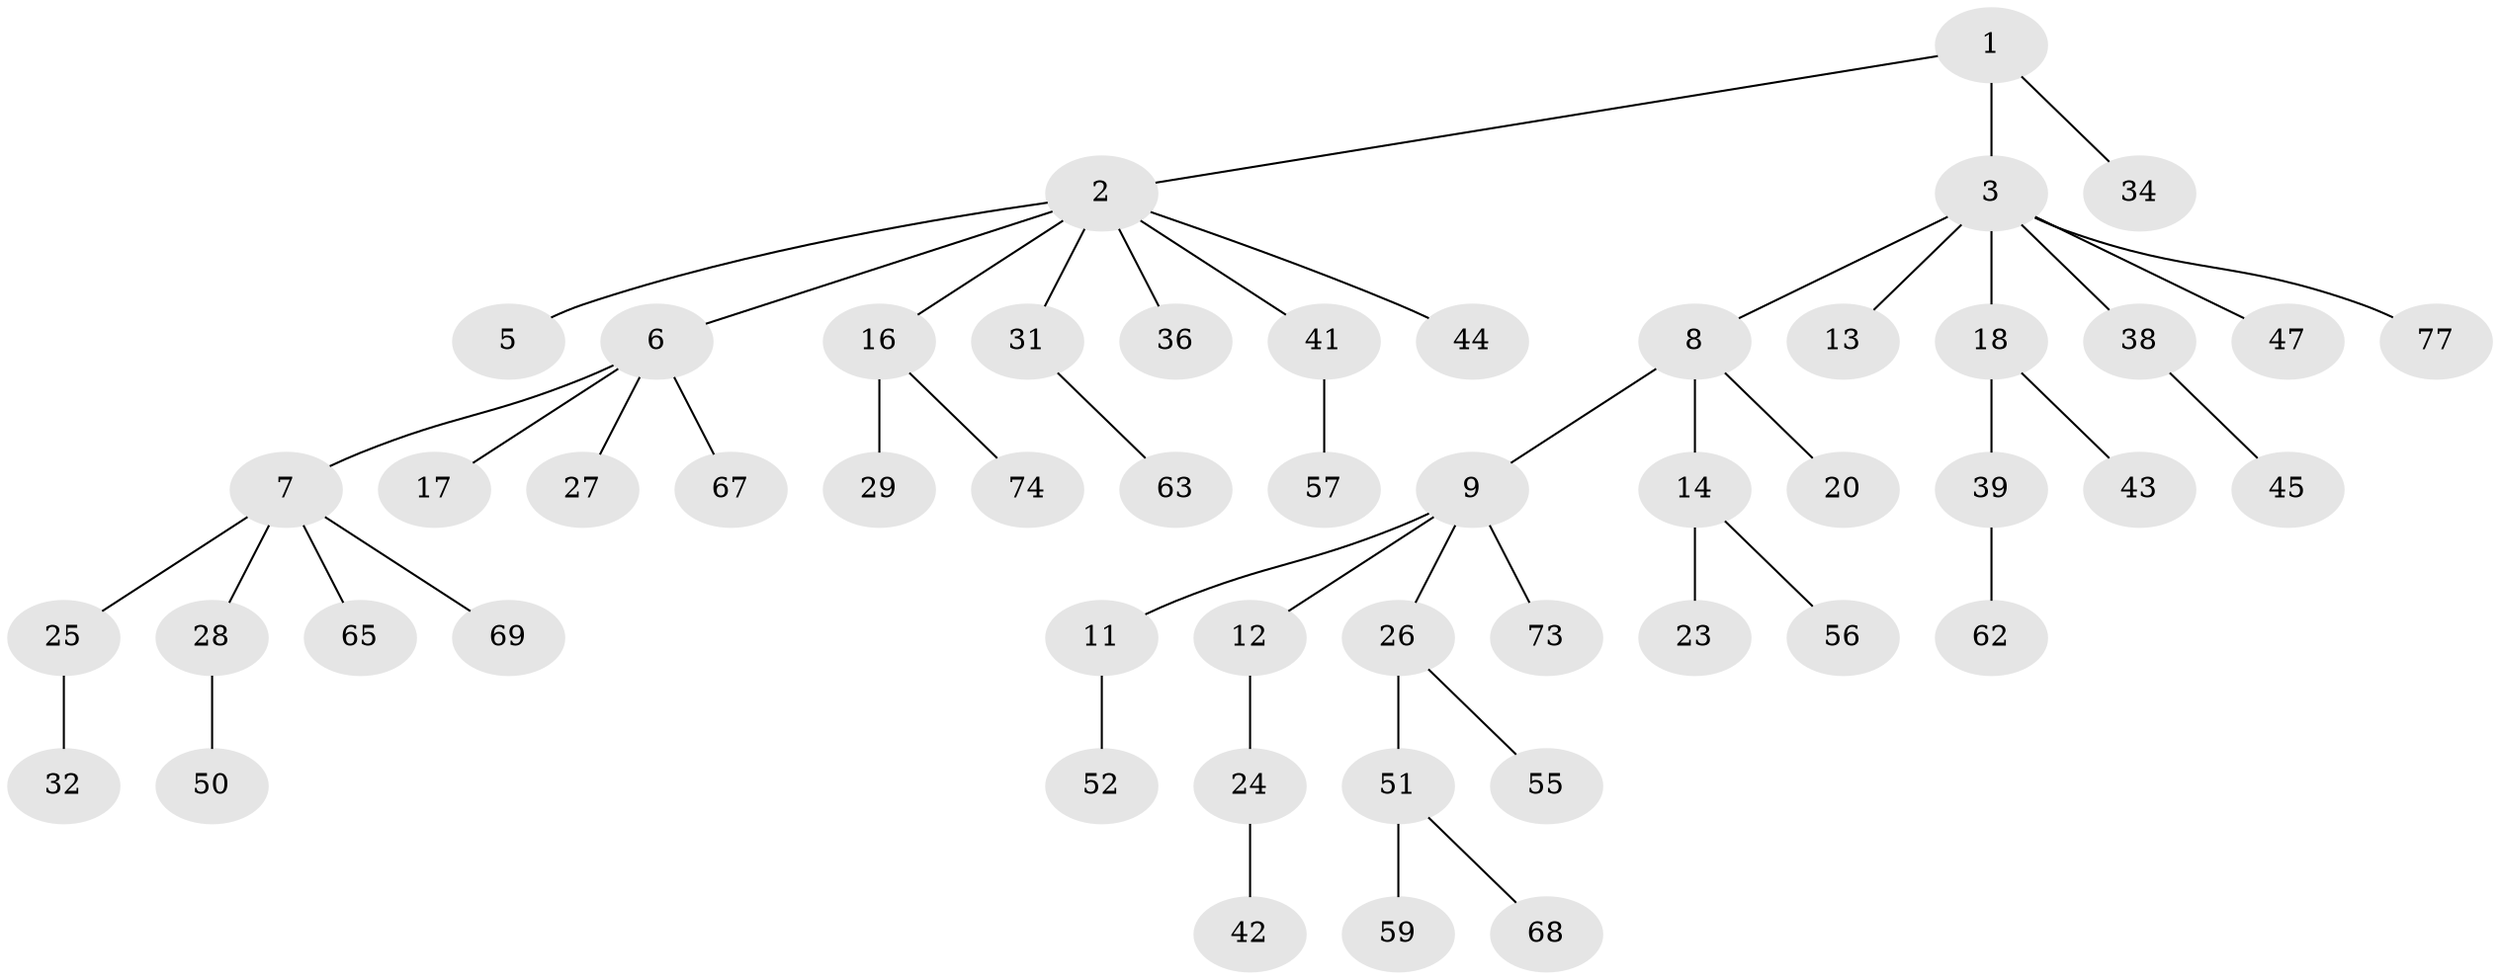 // original degree distribution, {3: 0.14285714285714285, 8: 0.012987012987012988, 6: 0.012987012987012988, 2: 0.2597402597402597, 1: 0.4935064935064935, 4: 0.03896103896103896, 5: 0.03896103896103896}
// Generated by graph-tools (version 1.1) at 2025/11/02/27/25 16:11:25]
// undirected, 51 vertices, 50 edges
graph export_dot {
graph [start="1"]
  node [color=gray90,style=filled];
  1 [super="+4"];
  2 [super="+35"];
  3 [super="+15"];
  5;
  6 [super="+22"];
  7 [super="+19"];
  8 [super="+54"];
  9 [super="+10"];
  11 [super="+70"];
  12;
  13 [super="+30"];
  14 [super="+21"];
  16 [super="+60"];
  17;
  18 [super="+48"];
  20;
  23;
  24 [super="+33"];
  25 [super="+66"];
  26 [super="+37"];
  27;
  28 [super="+49"];
  29 [super="+53"];
  31 [super="+71"];
  32 [super="+40"];
  34;
  36;
  38;
  39 [super="+46"];
  41;
  42;
  43;
  44 [super="+58"];
  45 [super="+64"];
  47;
  50;
  51 [super="+75"];
  52;
  55;
  56;
  57 [super="+72"];
  59 [super="+61"];
  62;
  63;
  65;
  67;
  68;
  69 [super="+76"];
  73;
  74;
  77;
  1 -- 2;
  1 -- 3;
  1 -- 34;
  2 -- 5;
  2 -- 6;
  2 -- 16;
  2 -- 31;
  2 -- 41;
  2 -- 44;
  2 -- 36;
  3 -- 8;
  3 -- 13;
  3 -- 18;
  3 -- 77;
  3 -- 38;
  3 -- 47;
  6 -- 7;
  6 -- 17;
  6 -- 27;
  6 -- 67;
  7 -- 65;
  7 -- 69;
  7 -- 25;
  7 -- 28;
  8 -- 9;
  8 -- 14;
  8 -- 20;
  9 -- 11;
  9 -- 26;
  9 -- 73;
  9 -- 12;
  11 -- 52;
  12 -- 24;
  14 -- 56;
  14 -- 23;
  16 -- 29;
  16 -- 74;
  18 -- 39;
  18 -- 43;
  24 -- 42;
  25 -- 32;
  26 -- 51;
  26 -- 55;
  28 -- 50;
  31 -- 63;
  38 -- 45;
  39 -- 62;
  41 -- 57;
  51 -- 59;
  51 -- 68;
}
